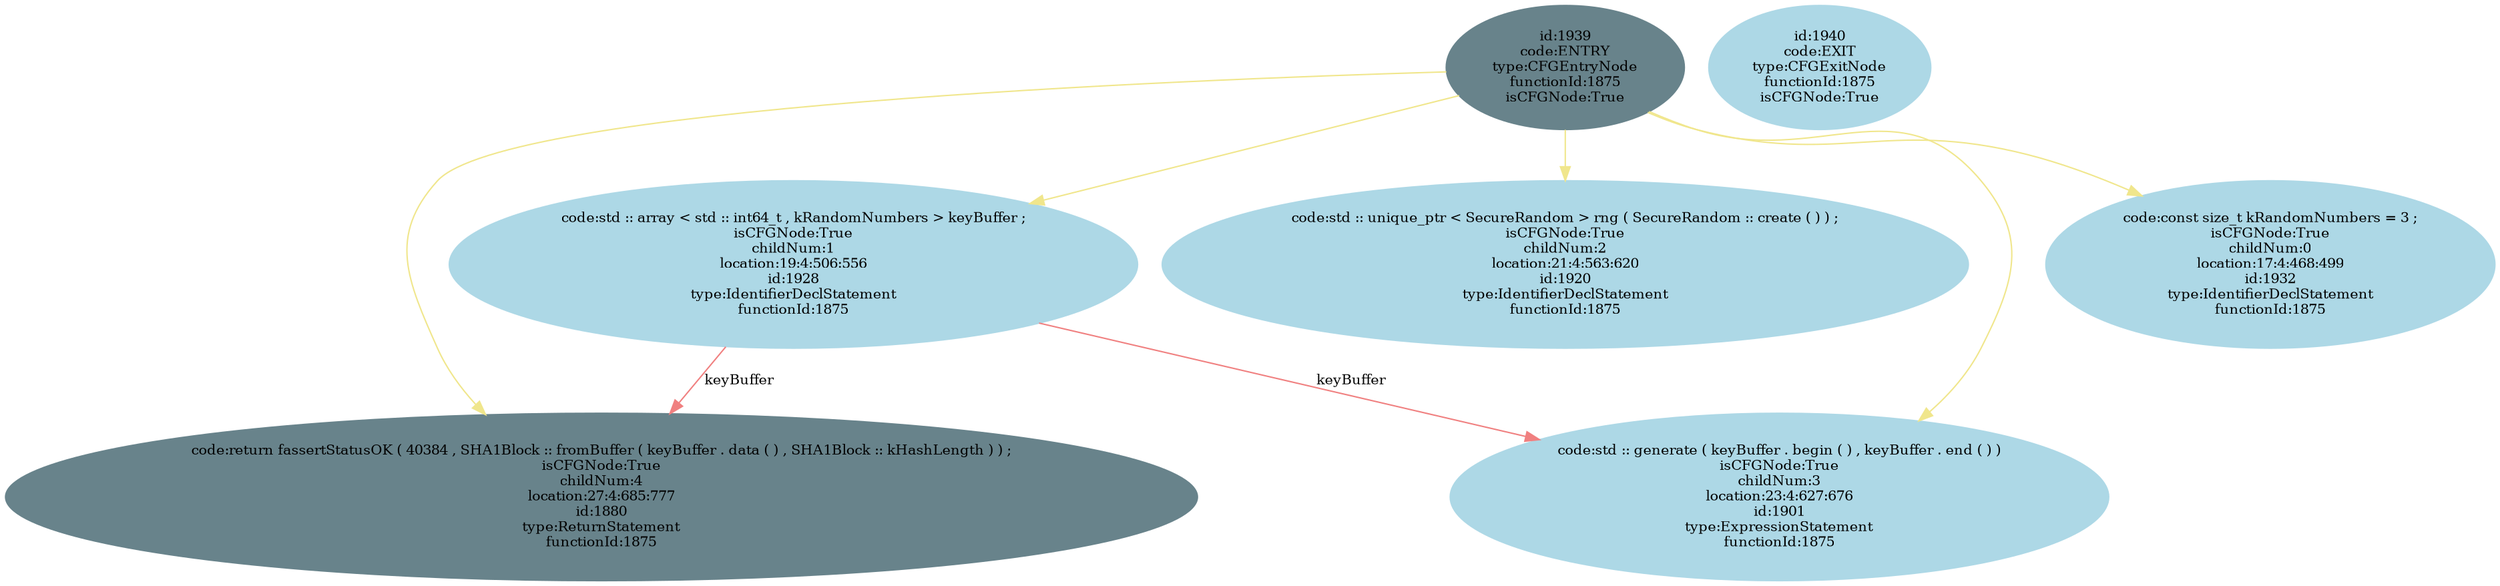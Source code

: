 //1875
digraph {
	node [label="\N"];
	1880	 [color=lightblue4,
		fontsize=10,
		label="code:return fassertStatusOK ( 40384 , SHA1Block :: fromBuffer ( keyBuffer . data ( ) , SHA1Block :: kHashLength ) ) ;\nisCFGNode:\
True\nchildNum:4\nlocation:27:4:685:777\nid:1880\ntype:ReturnStatement\nfunctionId:1875",
		style=filled];
	1901	 [color=lightblue,
		fontsize=10,
		label="code:std :: generate ( keyBuffer . begin ( ) , keyBuffer . end ( ) )\nisCFGNode:True\nchildNum:3\nlocation:23:4:627:676\nid:1901\ntype:\
ExpressionStatement\nfunctionId:1875",
		style=filled];
	1920	 [color=lightblue,
		fontsize=10,
		label="code:std :: unique_ptr < SecureRandom > rng ( SecureRandom :: create ( ) ) ;\nisCFGNode:True\nchildNum:2\nlocation:21:4:563:620\nid:\
1920\ntype:IdentifierDeclStatement\nfunctionId:1875",
		style=filled];
	1928	 [color=lightblue,
		fontsize=10,
		label="code:std :: array < std :: int64_t , kRandomNumbers > keyBuffer ;\nisCFGNode:True\nchildNum:1\nlocation:19:4:506:556\nid:1928\ntype:\
IdentifierDeclStatement\nfunctionId:1875",
		style=filled];
	1928 -> 1880	 [color=lightcoral,
		fontsize=10,
		label=keyBuffer];
	1928 -> 1901	 [color=lightcoral,
		fontsize=10,
		label=keyBuffer];
	1932	 [color=lightblue,
		fontsize=10,
		label="code:const size_t kRandomNumbers = 3 ;\nisCFGNode:True\nchildNum:0\nlocation:17:4:468:499\nid:1932\ntype:IdentifierDeclStatement\nfunctionId:\
1875",
		style=filled];
	1939	 [color=lightblue4,
		fontsize=10,
		label="id:1939\ncode:ENTRY\ntype:CFGEntryNode\nfunctionId:1875\nisCFGNode:True",
		style=filled];
	1939 -> 1880	 [color=khaki,
		fontsize=10];
	1939 -> 1901	 [color=khaki,
		fontsize=10];
	1939 -> 1920	 [color=khaki,
		fontsize=10];
	1939 -> 1928	 [color=khaki,
		fontsize=10];
	1939 -> 1932	 [color=khaki,
		fontsize=10];
	1940	 [color=lightblue,
		fontsize=10,
		label="id:1940\ncode:EXIT\ntype:CFGExitNode\nfunctionId:1875\nisCFGNode:True",
		style=filled];
}

//###

